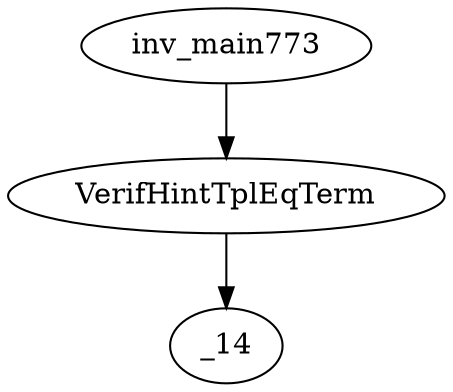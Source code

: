 digraph dag {
0 [label="inv_main773"];
1 [label="VerifHintTplEqTerm"];
2 [label="_14"];
0->1
1 -> 2
}
